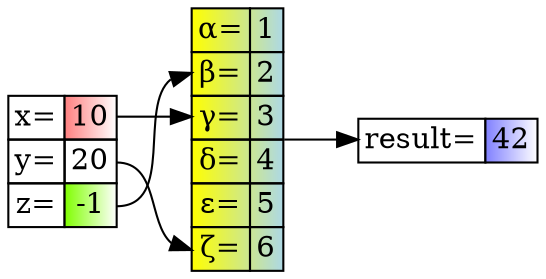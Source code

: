 digraph {
    node [shape=plain]
    rankdir=LR

    a[label=<
<table border="0" cellborder="1" cellspacing="0">
  <tr><td>x=</td><td port="1" bgcolor="#ff8080:#ffffff">10</td></tr>
  <tr><td>y=</td><td port="2">20</td></tr>
  <tr><td>z=</td><td port="3" bgcolor="#80ff00:#ffffff">-1</td></tr>
</table>>]

    b[label=<
<table border="0" cellborder="1" cellspacing="0" bgcolor="yellow:lightblue">
  <tr><td port="1">&alpha;=</td><td>1</td></tr>
  <tr><td port="2">&beta;=</td><td>2</td></tr>
  <tr><td port="3">&gamma;=</td><td>3</td></tr>
  <tr><td port="4">&delta;=</td><td>4</td></tr>
  <tr><td port="5">&epsilon;=</td><td>5</td></tr>
  <tr><td port="6">&zeta;=</td><td>6</td></tr>
</table>>]

    c[label=<
<table border="0" cellborder="1" cellspacing="0">
  <tr><td>result=</td><td bgcolor="#8080ff:#ffffff">42</td></tr>
</table>>]

    a:1 -> b:3
    a:2 -> b:6
    a:3 -> b:2

    b -> c
}
